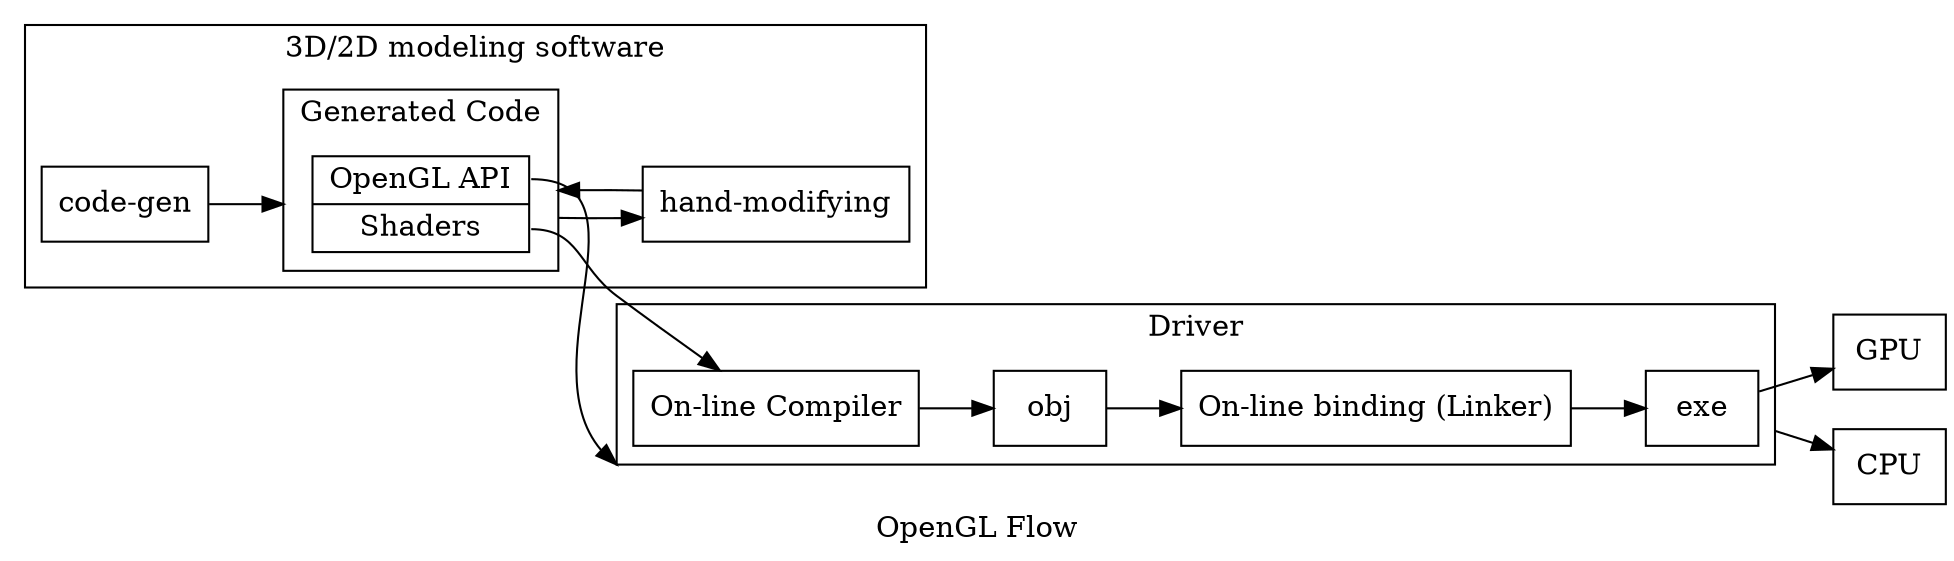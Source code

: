 digraph G {
  rankdir=LR;

  compound=true;
  node [shape=record];
  subgraph cluster_3d {
    label = "3D/2D modeling software";
    CodeGen [label="code-gen"];
    subgraph cluster_code {
      label = "Generated Code";
      Api [label="<a> OpenGL API | <s> Shaders"];
    }
    Hand [label="hand-modifying"];
  }
  subgraph cluster_driver {
    label = "Driver"
    Compiler [label="On-line Compiler"];
    Obj [label="obj"];
    Linker [label="On-line binding (Linker)"];
    Exe [label="exe"];
  }
  CodeGen -> Api [lhead ="cluster_code"];
  Api -> Hand [ltail ="cluster_code"];
  Hand -> Api [lhead ="cluster_code"];
  Api:a -> Obj [lhead ="cluster_driver"];
  Api:s -> Compiler;
  Compiler -> Obj;
  Obj -> Linker;
  Linker -> Exe;
  Exe -> GPU;
  Exe -> CPU [ltail ="cluster_driver"]; 

  label = "OpenGL Flow";
}

